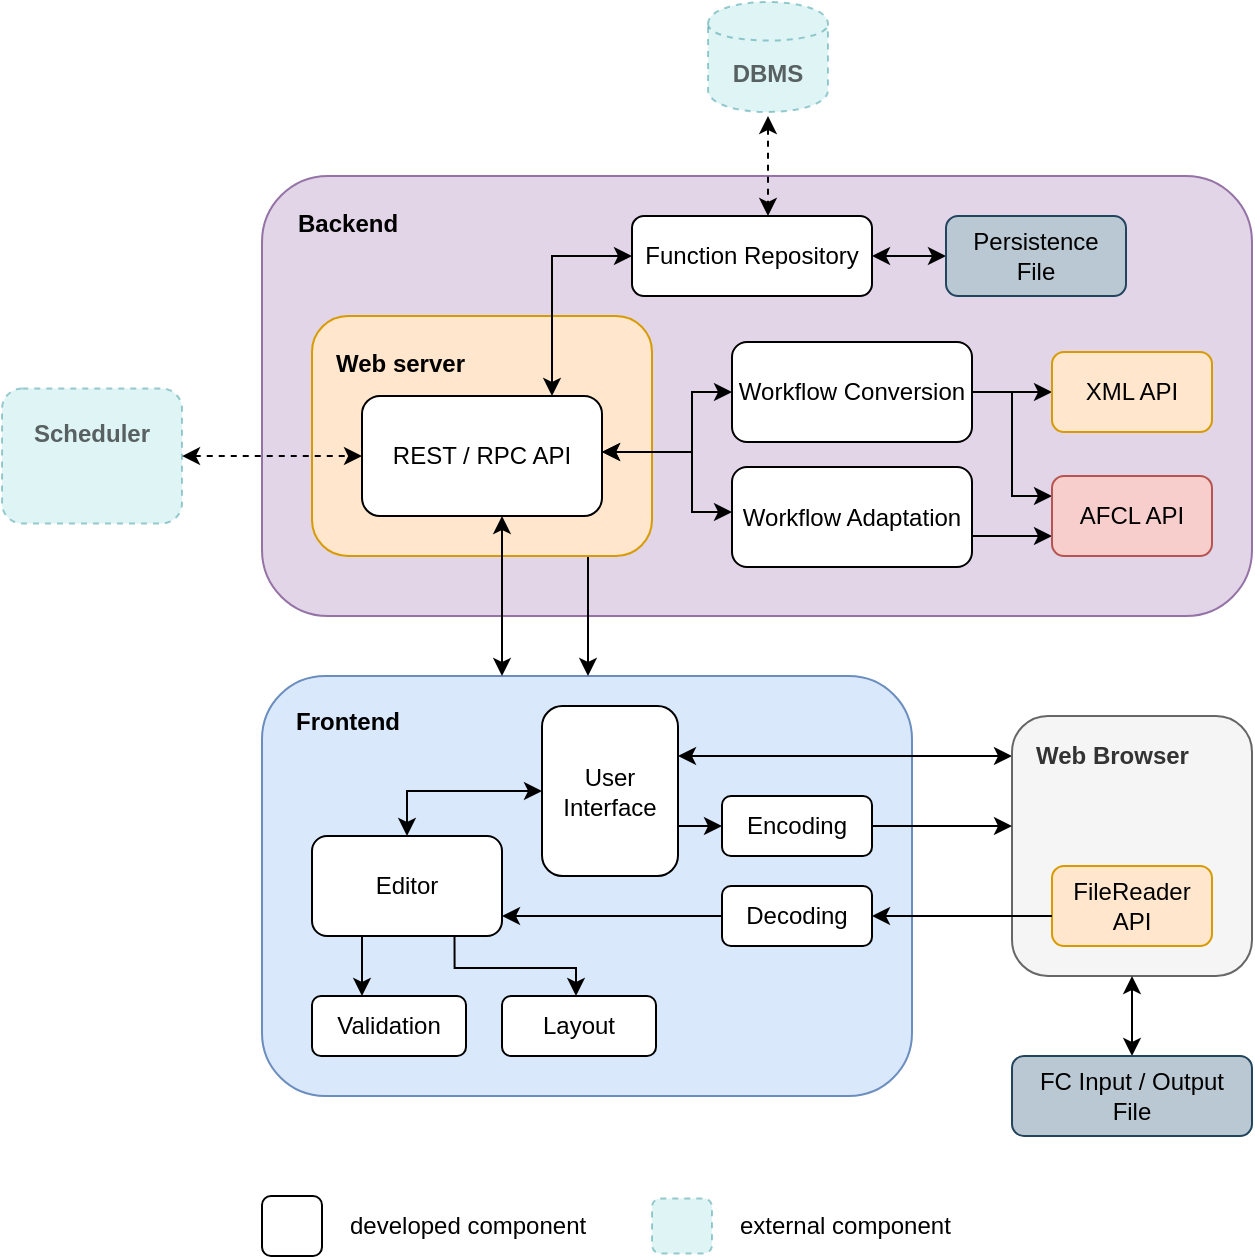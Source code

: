 <mxfile version="13.0.9" type="device"><diagram id="1hadFn3B-y1p5D5jyKdY" name="Page-1"><mxGraphModel dx="1159" dy="778" grid="1" gridSize="10" guides="1" tooltips="1" connect="1" arrows="1" fold="1" page="1" pageScale="1" pageWidth="850" pageHeight="1100" math="0" shadow="0"><root><mxCell id="0"/><mxCell id="1" parent="0"/><mxCell id="Xk7BpSWEFBQR5Jk7DCrB-16" value="Frontend" style="rounded=1;whiteSpace=wrap;html=1;align=left;verticalAlign=top;spacingLeft=6;spacing=11;fontStyle=1;fillColor=#dae8fc;strokeColor=#6c8ebf;" parent="1" vertex="1"><mxGeometry x="170" y="350" width="325" height="210" as="geometry"/></mxCell><mxCell id="Xk7BpSWEFBQR5Jk7DCrB-15" value="Backend" style="rounded=1;whiteSpace=wrap;html=1;align=left;verticalAlign=top;spacingLeft=6;spacing=12;fontStyle=1;fillColor=#e1d5e7;strokeColor=#9673a6;" parent="1" vertex="1"><mxGeometry x="170" y="100" width="495" height="220" as="geometry"/></mxCell><mxCell id="Xk7BpSWEFBQR5Jk7DCrB-20" style="edgeStyle=orthogonalEdgeStyle;rounded=0;orthogonalLoop=1;jettySize=auto;html=1;startArrow=none;startFill=0;" parent="1" source="Xk7BpSWEFBQR5Jk7DCrB-1" target="Xk7BpSWEFBQR5Jk7DCrB-16" edge="1"><mxGeometry relative="1" as="geometry"><Array as="points"><mxPoint x="333" y="320"/><mxPoint x="333" y="320"/></Array></mxGeometry></mxCell><mxCell id="Xk7BpSWEFBQR5Jk7DCrB-1" value="&lt;div&gt;&lt;b&gt;Web server&lt;br&gt;&lt;/b&gt;&lt;/div&gt;" style="rounded=1;whiteSpace=wrap;html=1;fillColor=#ffe6cc;strokeColor=#d79b00;align=left;verticalAlign=top;labelPosition=center;verticalLabelPosition=middle;spacingTop=0;spacing=12;" parent="1" vertex="1"><mxGeometry x="195" y="170" width="170" height="120" as="geometry"/></mxCell><mxCell id="Xk7BpSWEFBQR5Jk7DCrB-61" style="edgeStyle=orthogonalEdgeStyle;rounded=0;orthogonalLoop=1;jettySize=auto;html=1;startArrow=classic;startFill=1;endArrow=none;endFill=0;" parent="1" source="Xk7BpSWEFBQR5Jk7DCrB-8" target="Xk7BpSWEFBQR5Jk7DCrB-34" edge="1"><mxGeometry relative="1" as="geometry"><Array as="points"><mxPoint x="340" y="470"/><mxPoint x="340" y="470"/></Array></mxGeometry></mxCell><mxCell id="Xk7BpSWEFBQR5Jk7DCrB-66" style="edgeStyle=orthogonalEdgeStyle;rounded=0;orthogonalLoop=1;jettySize=auto;html=1;startArrow=none;startFill=0;endArrow=classic;endFill=1;" parent="1" source="Xk7BpSWEFBQR5Jk7DCrB-8" target="Xk7BpSWEFBQR5Jk7DCrB-64" edge="1"><mxGeometry relative="1" as="geometry"><Array as="points"><mxPoint x="220" y="505"/><mxPoint x="220" y="505"/></Array></mxGeometry></mxCell><mxCell id="ktVuulBy62myyZW1tuyv-5" style="edgeStyle=orthogonalEdgeStyle;rounded=0;orthogonalLoop=1;jettySize=auto;html=1;exitX=0.5;exitY=0;exitDx=0;exitDy=0;entryX=0;entryY=0.5;entryDx=0;entryDy=0;startArrow=classic;startFill=1;" edge="1" parent="1" source="Xk7BpSWEFBQR5Jk7DCrB-8" target="Xk7BpSWEFBQR5Jk7DCrB-37"><mxGeometry relative="1" as="geometry"/></mxCell><mxCell id="ktVuulBy62myyZW1tuyv-7" style="edgeStyle=orthogonalEdgeStyle;rounded=0;orthogonalLoop=1;jettySize=auto;html=1;exitX=0.75;exitY=1;exitDx=0;exitDy=0;startArrow=none;startFill=0;" edge="1" parent="1" source="Xk7BpSWEFBQR5Jk7DCrB-8" target="ktVuulBy62myyZW1tuyv-6"><mxGeometry relative="1" as="geometry"><Array as="points"><mxPoint x="266" y="496"/><mxPoint x="327" y="496"/></Array></mxGeometry></mxCell><mxCell id="Xk7BpSWEFBQR5Jk7DCrB-8" value="Editor" style="rounded=1;whiteSpace=wrap;html=1;" parent="1" vertex="1"><mxGeometry x="195" y="430" width="95" height="50" as="geometry"/></mxCell><mxCell id="Xk7BpSWEFBQR5Jk7DCrB-22" style="edgeStyle=orthogonalEdgeStyle;rounded=0;orthogonalLoop=1;jettySize=auto;html=1;startArrow=classic;startFill=1;" parent="1" source="Xk7BpSWEFBQR5Jk7DCrB-9" edge="1"><mxGeometry relative="1" as="geometry"><mxPoint x="290" y="350" as="targetPoint"/><Array as="points"><mxPoint x="290" y="340"/><mxPoint x="290" y="340"/></Array></mxGeometry></mxCell><mxCell id="Xk7BpSWEFBQR5Jk7DCrB-32" style="edgeStyle=orthogonalEdgeStyle;rounded=0;orthogonalLoop=1;jettySize=auto;html=1;startArrow=classic;startFill=1;" parent="1" source="Xk7BpSWEFBQR5Jk7DCrB-9" target="Xk7BpSWEFBQR5Jk7DCrB-31" edge="1"><mxGeometry relative="1" as="geometry"><Array as="points"><mxPoint x="315" y="140"/></Array></mxGeometry></mxCell><mxCell id="Xk7BpSWEFBQR5Jk7DCrB-9" value="REST / RPC API" style="rounded=1;whiteSpace=wrap;html=1;" parent="1" vertex="1"><mxGeometry x="220" y="210" width="120" height="60" as="geometry"/></mxCell><mxCell id="Xk7BpSWEFBQR5Jk7DCrB-26" style="edgeStyle=orthogonalEdgeStyle;rounded=0;orthogonalLoop=1;jettySize=auto;html=1;startArrow=none;startFill=0;exitX=1;exitY=0.5;exitDx=0;exitDy=0;" parent="1" source="Xk7BpSWEFBQR5Jk7DCrB-10" target="Xk7BpSWEFBQR5Jk7DCrB-38" edge="1"><mxGeometry relative="1" as="geometry"><Array as="points"/></mxGeometry></mxCell><mxCell id="Xk7BpSWEFBQR5Jk7DCrB-28" style="edgeStyle=orthogonalEdgeStyle;rounded=0;orthogonalLoop=1;jettySize=auto;html=1;startArrow=classic;startFill=1;" parent="1" source="Xk7BpSWEFBQR5Jk7DCrB-10" target="Xk7BpSWEFBQR5Jk7DCrB-9" edge="1"><mxGeometry relative="1" as="geometry"><Array as="points"><mxPoint x="385" y="208"/><mxPoint x="385" y="238"/></Array></mxGeometry></mxCell><mxCell id="Xk7BpSWEFBQR5Jk7DCrB-39" style="edgeStyle=orthogonalEdgeStyle;rounded=0;orthogonalLoop=1;jettySize=auto;html=1;startArrow=none;startFill=0;exitX=1;exitY=0.5;exitDx=0;exitDy=0;entryX=0;entryY=0.25;entryDx=0;entryDy=0;endArrow=classic;endFill=1;" parent="1" source="Xk7BpSWEFBQR5Jk7DCrB-10" target="Xk7BpSWEFBQR5Jk7DCrB-24" edge="1"><mxGeometry relative="1" as="geometry"><Array as="points"><mxPoint x="545" y="208"/><mxPoint x="545" y="260"/></Array></mxGeometry></mxCell><mxCell id="Xk7BpSWEFBQR5Jk7DCrB-10" value="Workflow Conversion " style="rounded=1;whiteSpace=wrap;html=1;align=center;labelPosition=center;verticalLabelPosition=middle;verticalAlign=middle;" parent="1" vertex="1"><mxGeometry x="405" y="183" width="120" height="50" as="geometry"/></mxCell><mxCell id="Xk7BpSWEFBQR5Jk7DCrB-27" style="edgeStyle=orthogonalEdgeStyle;rounded=0;orthogonalLoop=1;jettySize=auto;html=1;exitX=1;exitY=0.5;exitDx=0;exitDy=0;startArrow=none;startFill=0;" parent="1" source="Xk7BpSWEFBQR5Jk7DCrB-11" target="Xk7BpSWEFBQR5Jk7DCrB-24" edge="1"><mxGeometry relative="1" as="geometry"><Array as="points"><mxPoint x="525" y="280"/></Array></mxGeometry></mxCell><mxCell id="Xk7BpSWEFBQR5Jk7DCrB-29" style="edgeStyle=orthogonalEdgeStyle;rounded=0;orthogonalLoop=1;jettySize=auto;html=1;startArrow=classic;startFill=1;" parent="1" source="Xk7BpSWEFBQR5Jk7DCrB-11" target="Xk7BpSWEFBQR5Jk7DCrB-9" edge="1"><mxGeometry relative="1" as="geometry"><mxPoint x="385" y="268" as="sourcePoint"/><Array as="points"><mxPoint x="385" y="268"/><mxPoint x="385" y="238"/></Array></mxGeometry></mxCell><mxCell id="Xk7BpSWEFBQR5Jk7DCrB-11" value="Workflow Adaptation" style="rounded=1;whiteSpace=wrap;html=1;align=center;labelPosition=center;verticalLabelPosition=middle;verticalAlign=middle;" parent="1" vertex="1"><mxGeometry x="405" y="245.5" width="120" height="50" as="geometry"/></mxCell><mxCell id="Xk7BpSWEFBQR5Jk7DCrB-24" value="AFCL API" style="rounded=1;whiteSpace=wrap;html=1;align=center;labelPosition=center;verticalLabelPosition=middle;verticalAlign=middle;fillColor=#f8cecc;strokeColor=#b85450;" parent="1" vertex="1"><mxGeometry x="565" y="250" width="80" height="40" as="geometry"/></mxCell><mxCell id="ktVuulBy62myyZW1tuyv-17" style="edgeStyle=orthogonalEdgeStyle;rounded=0;orthogonalLoop=1;jettySize=auto;html=1;exitX=1;exitY=0.5;exitDx=0;exitDy=0;entryX=0;entryY=0.5;entryDx=0;entryDy=0;startArrow=classic;startFill=1;" edge="1" parent="1" source="Xk7BpSWEFBQR5Jk7DCrB-31" target="ktVuulBy62myyZW1tuyv-16"><mxGeometry relative="1" as="geometry"/></mxCell><mxCell id="Xk7BpSWEFBQR5Jk7DCrB-31" value="Function Repository" style="rounded=1;whiteSpace=wrap;html=1;align=center;labelPosition=center;verticalLabelPosition=middle;verticalAlign=middle;" parent="1" vertex="1"><mxGeometry x="355" y="120" width="120" height="40" as="geometry"/></mxCell><mxCell id="Xk7BpSWEFBQR5Jk7DCrB-43" style="edgeStyle=orthogonalEdgeStyle;rounded=0;orthogonalLoop=1;jettySize=auto;html=1;startArrow=classic;startFill=1;" parent="1" source="Xk7BpSWEFBQR5Jk7DCrB-37" target="Xk7BpSWEFBQR5Jk7DCrB-42" edge="1"><mxGeometry relative="1" as="geometry"><Array as="points"><mxPoint x="530" y="390"/><mxPoint x="530" y="390"/></Array></mxGeometry></mxCell><mxCell id="Xk7BpSWEFBQR5Jk7DCrB-38" value="XML API" style="rounded=1;whiteSpace=wrap;html=1;align=center;labelPosition=center;verticalLabelPosition=middle;verticalAlign=middle;fillColor=#ffe6cc;strokeColor=#d79b00;" parent="1" vertex="1"><mxGeometry x="565" y="188" width="80" height="40" as="geometry"/></mxCell><mxCell id="Xk7BpSWEFBQR5Jk7DCrB-42" value="Web Browser" style="rounded=1;whiteSpace=wrap;html=1;align=left;fillColor=#f5f5f5;strokeColor=#666666;fontColor=#333333;verticalAlign=top;fontStyle=1;spacingLeft=4;spacing=8;" parent="1" vertex="1"><mxGeometry x="545" y="370" width="120" height="130" as="geometry"/></mxCell><mxCell id="Xk7BpSWEFBQR5Jk7DCrB-46" value="FileReader API" style="rounded=1;whiteSpace=wrap;html=1;align=center;labelPosition=center;verticalLabelPosition=middle;verticalAlign=middle;fillColor=#ffe6cc;strokeColor=#d79b00;" parent="1" vertex="1"><mxGeometry x="565" y="445" width="80" height="40" as="geometry"/></mxCell><mxCell id="Xk7BpSWEFBQR5Jk7DCrB-50" style="edgeStyle=orthogonalEdgeStyle;rounded=0;orthogonalLoop=1;jettySize=auto;html=1;exitX=0.5;exitY=0;exitDx=0;exitDy=0;entryX=0.5;entryY=1;entryDx=0;entryDy=0;startArrow=classic;startFill=1;" parent="1" source="Xk7BpSWEFBQR5Jk7DCrB-48" target="Xk7BpSWEFBQR5Jk7DCrB-42" edge="1"><mxGeometry relative="1" as="geometry"/></mxCell><mxCell id="Xk7BpSWEFBQR5Jk7DCrB-48" value="&lt;div&gt;FC Input / Output&lt;br&gt;File&lt;br&gt;&lt;/div&gt;" style="rounded=1;whiteSpace=wrap;html=1;align=center;fillColor=#bac8d3;strokeColor=#23445d;" parent="1" vertex="1"><mxGeometry x="545" y="540" width="120" height="40" as="geometry"/></mxCell><mxCell id="Xk7BpSWEFBQR5Jk7DCrB-64" value="Validation" style="rounded=1;whiteSpace=wrap;html=1;" parent="1" vertex="1"><mxGeometry x="195" y="510" width="77" height="30" as="geometry"/></mxCell><mxCell id="ktVuulBy62myyZW1tuyv-3" style="edgeStyle=orthogonalEdgeStyle;rounded=0;orthogonalLoop=1;jettySize=auto;html=1;" edge="1" parent="1" source="Xk7BpSWEFBQR5Jk7DCrB-37" target="Xk7BpSWEFBQR5Jk7DCrB-33"><mxGeometry relative="1" as="geometry"><Array as="points"><mxPoint x="390" y="425"/><mxPoint x="390" y="425"/></Array></mxGeometry></mxCell><mxCell id="Xk7BpSWEFBQR5Jk7DCrB-37" value="User Interface" style="rounded=1;whiteSpace=wrap;html=1;" parent="1" vertex="1"><mxGeometry x="310" y="365" width="68" height="85" as="geometry"/></mxCell><mxCell id="ktVuulBy62myyZW1tuyv-4" style="edgeStyle=orthogonalEdgeStyle;rounded=0;orthogonalLoop=1;jettySize=auto;html=1;exitX=1;exitY=0.5;exitDx=0;exitDy=0;" edge="1" parent="1" source="Xk7BpSWEFBQR5Jk7DCrB-33" target="Xk7BpSWEFBQR5Jk7DCrB-42"><mxGeometry relative="1" as="geometry"><Array as="points"><mxPoint x="530" y="425"/><mxPoint x="530" y="425"/></Array></mxGeometry></mxCell><mxCell id="Xk7BpSWEFBQR5Jk7DCrB-33" value="Encoding" style="rounded=1;whiteSpace=wrap;html=1;" parent="1" vertex="1"><mxGeometry x="400" y="410" width="75" height="30" as="geometry"/></mxCell><mxCell id="Xk7BpSWEFBQR5Jk7DCrB-34" value="Decoding" style="rounded=1;whiteSpace=wrap;html=1;" parent="1" vertex="1"><mxGeometry x="400" y="455" width="75" height="30" as="geometry"/></mxCell><mxCell id="Xk7BpSWEFBQR5Jk7DCrB-47" style="edgeStyle=orthogonalEdgeStyle;rounded=0;orthogonalLoop=1;jettySize=auto;html=1;startArrow=none;startFill=0;" parent="1" source="Xk7BpSWEFBQR5Jk7DCrB-46" target="Xk7BpSWEFBQR5Jk7DCrB-34" edge="1"><mxGeometry relative="1" as="geometry"><Array as="points"><mxPoint x="540" y="470"/><mxPoint x="540" y="470"/></Array></mxGeometry></mxCell><mxCell id="ktVuulBy62myyZW1tuyv-6" value="Layout" style="rounded=1;whiteSpace=wrap;html=1;" vertex="1" parent="1"><mxGeometry x="290" y="510" width="77" height="30" as="geometry"/></mxCell><mxCell id="ktVuulBy62myyZW1tuyv-9" style="edgeStyle=orthogonalEdgeStyle;rounded=0;orthogonalLoop=1;jettySize=auto;html=1;startArrow=classic;startFill=1;dashed=1;" edge="1" parent="1" source="ktVuulBy62myyZW1tuyv-8" target="Xk7BpSWEFBQR5Jk7DCrB-9"><mxGeometry relative="1" as="geometry"><Array as="points"><mxPoint x="170" y="240"/><mxPoint x="170" y="240"/></Array></mxGeometry></mxCell><mxCell id="ktVuulBy62myyZW1tuyv-8" value="Scheduler" style="rounded=1;whiteSpace=wrap;html=1;align=center;verticalAlign=top;spacingLeft=0;spacing=11;fontStyle=1;fillColor=#b0e3e6;strokeColor=#0e8088;dashed=1;opacity=40;textOpacity=60;" vertex="1" parent="1"><mxGeometry x="40" y="206.25" width="90" height="67.5" as="geometry"/></mxCell><mxCell id="ktVuulBy62myyZW1tuyv-18" style="edgeStyle=orthogonalEdgeStyle;rounded=0;orthogonalLoop=1;jettySize=auto;html=1;startArrow=classic;startFill=1;dashed=1;" edge="1" parent="1" target="Xk7BpSWEFBQR5Jk7DCrB-31"><mxGeometry relative="1" as="geometry"><mxPoint x="423" y="70" as="sourcePoint"/><Array as="points"><mxPoint x="423" y="80"/><mxPoint x="423" y="80"/></Array></mxGeometry></mxCell><mxCell id="ktVuulBy62myyZW1tuyv-16" value="&lt;div&gt;Persistence&lt;br&gt;File&lt;br&gt;&lt;/div&gt;" style="rounded=1;whiteSpace=wrap;html=1;align=center;fillColor=#bac8d3;strokeColor=#23445d;" vertex="1" parent="1"><mxGeometry x="512" y="120" width="90" height="40" as="geometry"/></mxCell><mxCell id="ktVuulBy62myyZW1tuyv-20" value="external component" style="text;html=1;strokeColor=none;fillColor=none;align=left;verticalAlign=middle;whiteSpace=wrap;rounded=0;dashed=1;fontFamily=Helvetica;spacingLeft=12;" vertex="1" parent="1"><mxGeometry x="395" y="615" width="135" height="20" as="geometry"/></mxCell><mxCell id="ktVuulBy62myyZW1tuyv-21" value="" style="rounded=1;whiteSpace=wrap;html=1;" vertex="1" parent="1"><mxGeometry x="170" y="610" width="30" height="30" as="geometry"/></mxCell><mxCell id="ktVuulBy62myyZW1tuyv-22" value="developed component" style="text;html=1;strokeColor=none;fillColor=none;align=left;verticalAlign=middle;whiteSpace=wrap;rounded=0;dashed=1;fontFamily=Helvetica;spacingLeft=12;" vertex="1" parent="1"><mxGeometry x="200" y="615" width="150" height="20" as="geometry"/></mxCell><mxCell id="ktVuulBy62myyZW1tuyv-23" value="" style="rounded=1;whiteSpace=wrap;html=1;align=center;verticalAlign=top;spacingLeft=0;spacing=11;fontStyle=1;fillColor=#b0e3e6;strokeColor=#0e8088;dashed=1;opacity=40;textOpacity=60;" vertex="1" parent="1"><mxGeometry x="365" y="611.25" width="30" height="27.5" as="geometry"/></mxCell><mxCell id="ktVuulBy62myyZW1tuyv-24" value="DBMS" style="shape=cylinder;whiteSpace=wrap;html=1;boundedLbl=1;backgroundOutline=1;rounded=0;shadow=0;dashed=1;fontFamily=Helvetica;align=center;fillColor=#b0e3e6;strokeColor=#0e8088;opacity=40;fontStyle=1;textOpacity=60;" vertex="1" parent="1"><mxGeometry x="393" y="13" width="60" height="55" as="geometry"/></mxCell></root></mxGraphModel></diagram></mxfile>